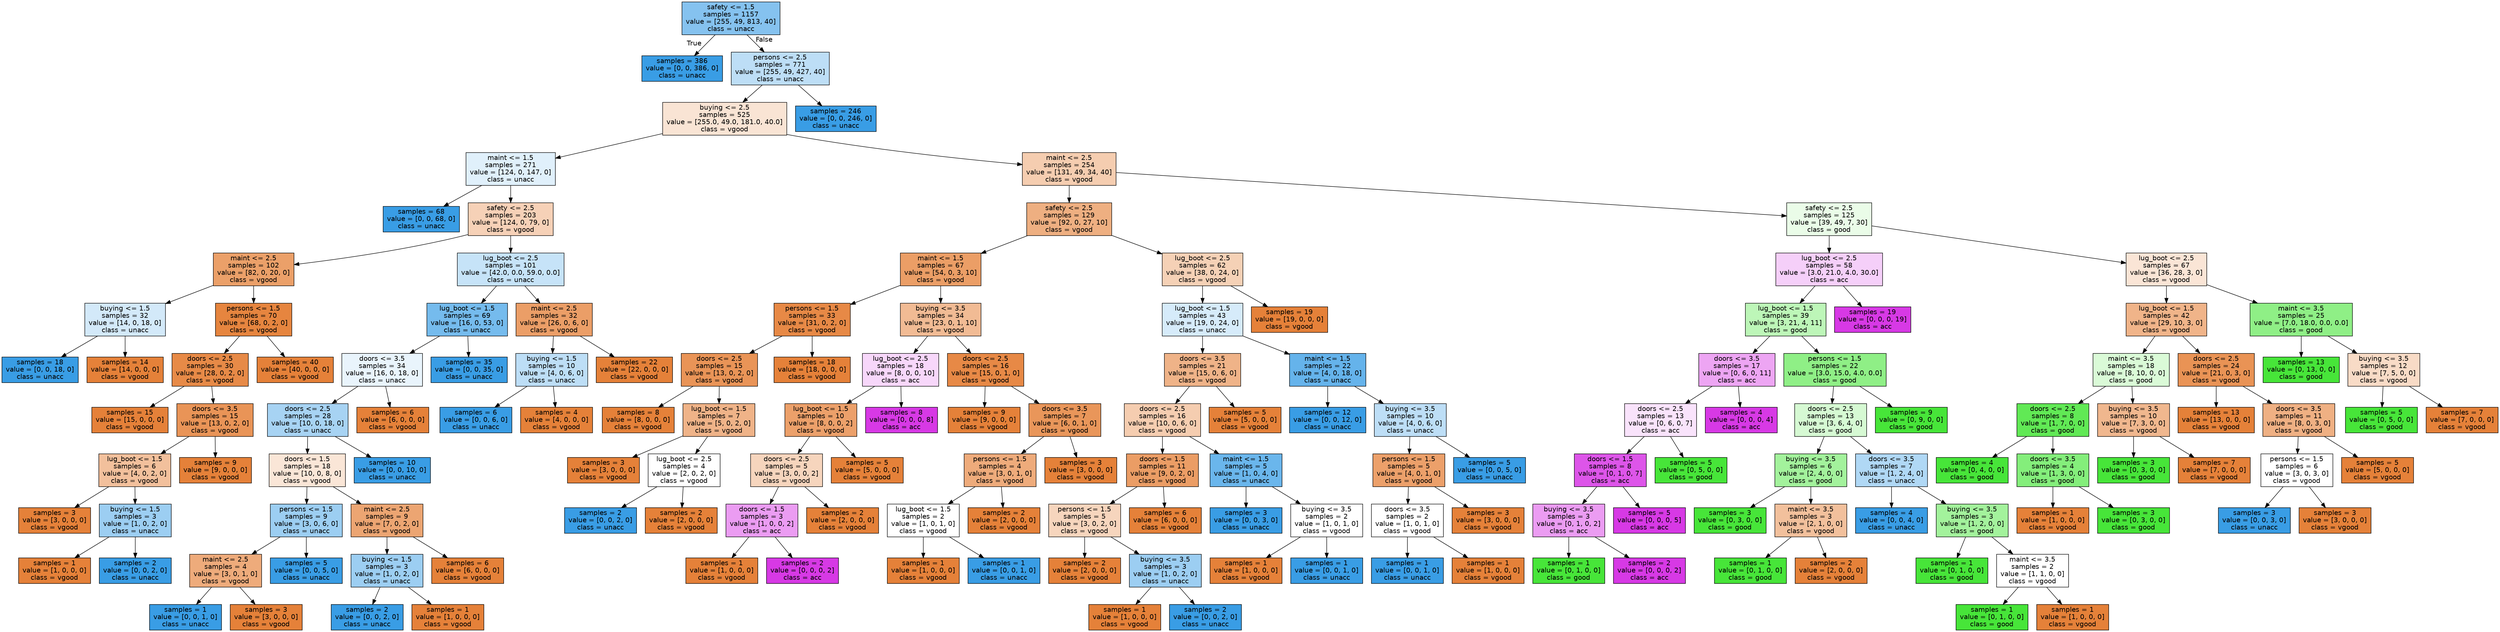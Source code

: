 digraph Tree {
node [shape=box, style="filled", color="black", fontname="helvetica"] ;
edge [fontname="helvetica"] ;
0 [label="safety <= 1.5\nsamples = 1157\nvalue = [255, 49, 813, 40]\nclass = unacc", fillcolor="#85c2ef"] ;
1 [label="samples = 386\nvalue = [0, 0, 386, 0]\nclass = unacc", fillcolor="#399de5"] ;
0 -> 1 [labeldistance=2.5, labelangle=45, headlabel="True"] ;
2 [label="persons <= 2.5\nsamples = 771\nvalue = [255, 49, 427, 40]\nclass = unacc", fillcolor="#bddef6"] ;
0 -> 2 [labeldistance=2.5, labelangle=-45, headlabel="False"] ;
3 [label="buying <= 2.5\nsamples = 525\nvalue = [255.0, 49.0, 181.0, 40.0]\nclass = vgood", fillcolor="#f9e4d4"] ;
2 -> 3 ;
4 [label="maint <= 1.5\nsamples = 271\nvalue = [124, 0, 147, 0]\nclass = unacc", fillcolor="#e0f0fb"] ;
3 -> 4 ;
5 [label="samples = 68\nvalue = [0, 0, 68, 0]\nclass = unacc", fillcolor="#399de5"] ;
4 -> 5 ;
6 [label="safety <= 2.5\nsamples = 203\nvalue = [124, 0, 79, 0]\nclass = vgood", fillcolor="#f6d1b7"] ;
4 -> 6 ;
7 [label="maint <= 2.5\nsamples = 102\nvalue = [82, 0, 20, 0]\nclass = vgood", fillcolor="#eba069"] ;
6 -> 7 ;
8 [label="buying <= 1.5\nsamples = 32\nvalue = [14, 0, 18, 0]\nclass = unacc", fillcolor="#d3e9f9"] ;
7 -> 8 ;
9 [label="samples = 18\nvalue = [0, 0, 18, 0]\nclass = unacc", fillcolor="#399de5"] ;
8 -> 9 ;
10 [label="samples = 14\nvalue = [14, 0, 0, 0]\nclass = vgood", fillcolor="#e58139"] ;
8 -> 10 ;
11 [label="persons <= 1.5\nsamples = 70\nvalue = [68, 0, 2, 0]\nclass = vgood", fillcolor="#e6853f"] ;
7 -> 11 ;
12 [label="doors <= 2.5\nsamples = 30\nvalue = [28, 0, 2, 0]\nclass = vgood", fillcolor="#e78a47"] ;
11 -> 12 ;
13 [label="samples = 15\nvalue = [15, 0, 0, 0]\nclass = vgood", fillcolor="#e58139"] ;
12 -> 13 ;
14 [label="doors <= 3.5\nsamples = 15\nvalue = [13, 0, 2, 0]\nclass = vgood", fillcolor="#e99457"] ;
12 -> 14 ;
15 [label="lug_boot <= 1.5\nsamples = 6\nvalue = [4, 0, 2, 0]\nclass = vgood", fillcolor="#f2c09c"] ;
14 -> 15 ;
16 [label="samples = 3\nvalue = [3, 0, 0, 0]\nclass = vgood", fillcolor="#e58139"] ;
15 -> 16 ;
17 [label="buying <= 1.5\nsamples = 3\nvalue = [1, 0, 2, 0]\nclass = unacc", fillcolor="#9ccef2"] ;
15 -> 17 ;
18 [label="samples = 1\nvalue = [1, 0, 0, 0]\nclass = vgood", fillcolor="#e58139"] ;
17 -> 18 ;
19 [label="samples = 2\nvalue = [0, 0, 2, 0]\nclass = unacc", fillcolor="#399de5"] ;
17 -> 19 ;
20 [label="samples = 9\nvalue = [9, 0, 0, 0]\nclass = vgood", fillcolor="#e58139"] ;
14 -> 20 ;
21 [label="samples = 40\nvalue = [40, 0, 0, 0]\nclass = vgood", fillcolor="#e58139"] ;
11 -> 21 ;
22 [label="lug_boot <= 2.5\nsamples = 101\nvalue = [42.0, 0.0, 59.0, 0.0]\nclass = unacc", fillcolor="#c6e3f8"] ;
6 -> 22 ;
23 [label="lug_boot <= 1.5\nsamples = 69\nvalue = [16, 0, 53, 0]\nclass = unacc", fillcolor="#75bbed"] ;
22 -> 23 ;
24 [label="doors <= 3.5\nsamples = 34\nvalue = [16, 0, 18, 0]\nclass = unacc", fillcolor="#e9f4fc"] ;
23 -> 24 ;
25 [label="doors <= 2.5\nsamples = 28\nvalue = [10, 0, 18, 0]\nclass = unacc", fillcolor="#a7d3f3"] ;
24 -> 25 ;
26 [label="doors <= 1.5\nsamples = 18\nvalue = [10, 0, 8, 0]\nclass = vgood", fillcolor="#fae6d7"] ;
25 -> 26 ;
27 [label="persons <= 1.5\nsamples = 9\nvalue = [3, 0, 6, 0]\nclass = unacc", fillcolor="#9ccef2"] ;
26 -> 27 ;
28 [label="maint <= 2.5\nsamples = 4\nvalue = [3, 0, 1, 0]\nclass = vgood", fillcolor="#eeab7b"] ;
27 -> 28 ;
29 [label="samples = 1\nvalue = [0, 0, 1, 0]\nclass = unacc", fillcolor="#399de5"] ;
28 -> 29 ;
30 [label="samples = 3\nvalue = [3, 0, 0, 0]\nclass = vgood", fillcolor="#e58139"] ;
28 -> 30 ;
31 [label="samples = 5\nvalue = [0, 0, 5, 0]\nclass = unacc", fillcolor="#399de5"] ;
27 -> 31 ;
32 [label="maint <= 2.5\nsamples = 9\nvalue = [7, 0, 2, 0]\nclass = vgood", fillcolor="#eca572"] ;
26 -> 32 ;
33 [label="buying <= 1.5\nsamples = 3\nvalue = [1, 0, 2, 0]\nclass = unacc", fillcolor="#9ccef2"] ;
32 -> 33 ;
34 [label="samples = 2\nvalue = [0, 0, 2, 0]\nclass = unacc", fillcolor="#399de5"] ;
33 -> 34 ;
35 [label="samples = 1\nvalue = [1, 0, 0, 0]\nclass = vgood", fillcolor="#e58139"] ;
33 -> 35 ;
36 [label="samples = 6\nvalue = [6, 0, 0, 0]\nclass = vgood", fillcolor="#e58139"] ;
32 -> 36 ;
37 [label="samples = 10\nvalue = [0, 0, 10, 0]\nclass = unacc", fillcolor="#399de5"] ;
25 -> 37 ;
38 [label="samples = 6\nvalue = [6, 0, 0, 0]\nclass = vgood", fillcolor="#e58139"] ;
24 -> 38 ;
39 [label="samples = 35\nvalue = [0, 0, 35, 0]\nclass = unacc", fillcolor="#399de5"] ;
23 -> 39 ;
40 [label="maint <= 2.5\nsamples = 32\nvalue = [26, 0, 6, 0]\nclass = vgood", fillcolor="#eb9e67"] ;
22 -> 40 ;
41 [label="buying <= 1.5\nsamples = 10\nvalue = [4, 0, 6, 0]\nclass = unacc", fillcolor="#bddef6"] ;
40 -> 41 ;
42 [label="samples = 6\nvalue = [0, 0, 6, 0]\nclass = unacc", fillcolor="#399de5"] ;
41 -> 42 ;
43 [label="samples = 4\nvalue = [4, 0, 0, 0]\nclass = vgood", fillcolor="#e58139"] ;
41 -> 43 ;
44 [label="samples = 22\nvalue = [22, 0, 0, 0]\nclass = vgood", fillcolor="#e58139"] ;
40 -> 44 ;
45 [label="maint <= 2.5\nsamples = 254\nvalue = [131, 49, 34, 40]\nclass = vgood", fillcolor="#f5cdb0"] ;
3 -> 45 ;
46 [label="safety <= 2.5\nsamples = 129\nvalue = [92, 0, 27, 10]\nclass = vgood", fillcolor="#eeaf81"] ;
45 -> 46 ;
47 [label="maint <= 1.5\nsamples = 67\nvalue = [54, 0, 3, 10]\nclass = vgood", fillcolor="#eb9e66"] ;
46 -> 47 ;
48 [label="persons <= 1.5\nsamples = 33\nvalue = [31, 0, 2, 0]\nclass = vgood", fillcolor="#e78946"] ;
47 -> 48 ;
49 [label="doors <= 2.5\nsamples = 15\nvalue = [13, 0, 2, 0]\nclass = vgood", fillcolor="#e99457"] ;
48 -> 49 ;
50 [label="samples = 8\nvalue = [8, 0, 0, 0]\nclass = vgood", fillcolor="#e58139"] ;
49 -> 50 ;
51 [label="lug_boot <= 1.5\nsamples = 7\nvalue = [5, 0, 2, 0]\nclass = vgood", fillcolor="#efb388"] ;
49 -> 51 ;
52 [label="samples = 3\nvalue = [3, 0, 0, 0]\nclass = vgood", fillcolor="#e58139"] ;
51 -> 52 ;
53 [label="lug_boot <= 2.5\nsamples = 4\nvalue = [2, 0, 2, 0]\nclass = vgood", fillcolor="#ffffff"] ;
51 -> 53 ;
54 [label="samples = 2\nvalue = [0, 0, 2, 0]\nclass = unacc", fillcolor="#399de5"] ;
53 -> 54 ;
55 [label="samples = 2\nvalue = [2, 0, 0, 0]\nclass = vgood", fillcolor="#e58139"] ;
53 -> 55 ;
56 [label="samples = 18\nvalue = [18, 0, 0, 0]\nclass = vgood", fillcolor="#e58139"] ;
48 -> 56 ;
57 [label="buying <= 3.5\nsamples = 34\nvalue = [23, 0, 1, 10]\nclass = vgood", fillcolor="#f1bb94"] ;
47 -> 57 ;
58 [label="lug_boot <= 2.5\nsamples = 18\nvalue = [8, 0, 0, 10]\nclass = acc", fillcolor="#f7d7fa"] ;
57 -> 58 ;
59 [label="lug_boot <= 1.5\nsamples = 10\nvalue = [8, 0, 0, 2]\nclass = vgood", fillcolor="#eca06a"] ;
58 -> 59 ;
60 [label="doors <= 2.5\nsamples = 5\nvalue = [3, 0, 0, 2]\nclass = vgood", fillcolor="#f6d5bd"] ;
59 -> 60 ;
61 [label="doors <= 1.5\nsamples = 3\nvalue = [1, 0, 0, 2]\nclass = acc", fillcolor="#eb9cf2"] ;
60 -> 61 ;
62 [label="samples = 1\nvalue = [1, 0, 0, 0]\nclass = vgood", fillcolor="#e58139"] ;
61 -> 62 ;
63 [label="samples = 2\nvalue = [0, 0, 0, 2]\nclass = acc", fillcolor="#d739e5"] ;
61 -> 63 ;
64 [label="samples = 2\nvalue = [2, 0, 0, 0]\nclass = vgood", fillcolor="#e58139"] ;
60 -> 64 ;
65 [label="samples = 5\nvalue = [5, 0, 0, 0]\nclass = vgood", fillcolor="#e58139"] ;
59 -> 65 ;
66 [label="samples = 8\nvalue = [0, 0, 0, 8]\nclass = acc", fillcolor="#d739e5"] ;
58 -> 66 ;
67 [label="doors <= 2.5\nsamples = 16\nvalue = [15, 0, 1, 0]\nclass = vgood", fillcolor="#e78946"] ;
57 -> 67 ;
68 [label="samples = 9\nvalue = [9, 0, 0, 0]\nclass = vgood", fillcolor="#e58139"] ;
67 -> 68 ;
69 [label="doors <= 3.5\nsamples = 7\nvalue = [6, 0, 1, 0]\nclass = vgood", fillcolor="#e9965a"] ;
67 -> 69 ;
70 [label="persons <= 1.5\nsamples = 4\nvalue = [3, 0, 1, 0]\nclass = vgood", fillcolor="#eeab7b"] ;
69 -> 70 ;
71 [label="lug_boot <= 1.5\nsamples = 2\nvalue = [1, 0, 1, 0]\nclass = vgood", fillcolor="#ffffff"] ;
70 -> 71 ;
72 [label="samples = 1\nvalue = [1, 0, 0, 0]\nclass = vgood", fillcolor="#e58139"] ;
71 -> 72 ;
73 [label="samples = 1\nvalue = [0, 0, 1, 0]\nclass = unacc", fillcolor="#399de5"] ;
71 -> 73 ;
74 [label="samples = 2\nvalue = [2, 0, 0, 0]\nclass = vgood", fillcolor="#e58139"] ;
70 -> 74 ;
75 [label="samples = 3\nvalue = [3, 0, 0, 0]\nclass = vgood", fillcolor="#e58139"] ;
69 -> 75 ;
76 [label="lug_boot <= 2.5\nsamples = 62\nvalue = [38, 0, 24, 0]\nclass = vgood", fillcolor="#f5d1b6"] ;
46 -> 76 ;
77 [label="lug_boot <= 1.5\nsamples = 43\nvalue = [19, 0, 24, 0]\nclass = unacc", fillcolor="#d6ebfa"] ;
76 -> 77 ;
78 [label="doors <= 3.5\nsamples = 21\nvalue = [15, 0, 6, 0]\nclass = vgood", fillcolor="#efb388"] ;
77 -> 78 ;
79 [label="doors <= 2.5\nsamples = 16\nvalue = [10, 0, 6, 0]\nclass = vgood", fillcolor="#f5cdb0"] ;
78 -> 79 ;
80 [label="doors <= 1.5\nsamples = 11\nvalue = [9, 0, 2, 0]\nclass = vgood", fillcolor="#eb9d65"] ;
79 -> 80 ;
81 [label="persons <= 1.5\nsamples = 5\nvalue = [3, 0, 2, 0]\nclass = vgood", fillcolor="#f6d5bd"] ;
80 -> 81 ;
82 [label="samples = 2\nvalue = [2, 0, 0, 0]\nclass = vgood", fillcolor="#e58139"] ;
81 -> 82 ;
83 [label="buying <= 3.5\nsamples = 3\nvalue = [1, 0, 2, 0]\nclass = unacc", fillcolor="#9ccef2"] ;
81 -> 83 ;
84 [label="samples = 1\nvalue = [1, 0, 0, 0]\nclass = vgood", fillcolor="#e58139"] ;
83 -> 84 ;
85 [label="samples = 2\nvalue = [0, 0, 2, 0]\nclass = unacc", fillcolor="#399de5"] ;
83 -> 85 ;
86 [label="samples = 6\nvalue = [6, 0, 0, 0]\nclass = vgood", fillcolor="#e58139"] ;
80 -> 86 ;
87 [label="maint <= 1.5\nsamples = 5\nvalue = [1, 0, 4, 0]\nclass = unacc", fillcolor="#6ab6ec"] ;
79 -> 87 ;
88 [label="samples = 3\nvalue = [0, 0, 3, 0]\nclass = unacc", fillcolor="#399de5"] ;
87 -> 88 ;
89 [label="buying <= 3.5\nsamples = 2\nvalue = [1, 0, 1, 0]\nclass = vgood", fillcolor="#ffffff"] ;
87 -> 89 ;
90 [label="samples = 1\nvalue = [1, 0, 0, 0]\nclass = vgood", fillcolor="#e58139"] ;
89 -> 90 ;
91 [label="samples = 1\nvalue = [0, 0, 1, 0]\nclass = unacc", fillcolor="#399de5"] ;
89 -> 91 ;
92 [label="samples = 5\nvalue = [5, 0, 0, 0]\nclass = vgood", fillcolor="#e58139"] ;
78 -> 92 ;
93 [label="maint <= 1.5\nsamples = 22\nvalue = [4, 0, 18, 0]\nclass = unacc", fillcolor="#65b3eb"] ;
77 -> 93 ;
94 [label="samples = 12\nvalue = [0, 0, 12, 0]\nclass = unacc", fillcolor="#399de5"] ;
93 -> 94 ;
95 [label="buying <= 3.5\nsamples = 10\nvalue = [4, 0, 6, 0]\nclass = unacc", fillcolor="#bddef6"] ;
93 -> 95 ;
96 [label="persons <= 1.5\nsamples = 5\nvalue = [4, 0, 1, 0]\nclass = vgood", fillcolor="#eca06a"] ;
95 -> 96 ;
97 [label="doors <= 3.5\nsamples = 2\nvalue = [1, 0, 1, 0]\nclass = vgood", fillcolor="#ffffff"] ;
96 -> 97 ;
98 [label="samples = 1\nvalue = [0, 0, 1, 0]\nclass = unacc", fillcolor="#399de5"] ;
97 -> 98 ;
99 [label="samples = 1\nvalue = [1, 0, 0, 0]\nclass = vgood", fillcolor="#e58139"] ;
97 -> 99 ;
100 [label="samples = 3\nvalue = [3, 0, 0, 0]\nclass = vgood", fillcolor="#e58139"] ;
96 -> 100 ;
101 [label="samples = 5\nvalue = [0, 0, 5, 0]\nclass = unacc", fillcolor="#399de5"] ;
95 -> 101 ;
102 [label="samples = 19\nvalue = [19, 0, 0, 0]\nclass = vgood", fillcolor="#e58139"] ;
76 -> 102 ;
103 [label="safety <= 2.5\nsamples = 125\nvalue = [39, 49, 7, 30]\nclass = good", fillcolor="#eafce8"] ;
45 -> 103 ;
104 [label="lug_boot <= 2.5\nsamples = 58\nvalue = [3.0, 21.0, 4.0, 30.0]\nclass = acc", fillcolor="#f5cff9"] ;
103 -> 104 ;
105 [label="lug_boot <= 1.5\nsamples = 39\nvalue = [3, 21, 4, 11]\nclass = good", fillcolor="#bdf6b8"] ;
104 -> 105 ;
106 [label="doors <= 3.5\nsamples = 17\nvalue = [0, 6, 0, 11]\nclass = acc", fillcolor="#eda5f3"] ;
105 -> 106 ;
107 [label="doors <= 2.5\nsamples = 13\nvalue = [0, 6, 0, 7]\nclass = acc", fillcolor="#f9e3fb"] ;
106 -> 107 ;
108 [label="doors <= 1.5\nsamples = 8\nvalue = [0, 1, 0, 7]\nclass = acc", fillcolor="#dd55e9"] ;
107 -> 108 ;
109 [label="buying <= 3.5\nsamples = 3\nvalue = [0, 1, 0, 2]\nclass = acc", fillcolor="#eb9cf2"] ;
108 -> 109 ;
110 [label="samples = 1\nvalue = [0, 1, 0, 0]\nclass = good", fillcolor="#47e539"] ;
109 -> 110 ;
111 [label="samples = 2\nvalue = [0, 0, 0, 2]\nclass = acc", fillcolor="#d739e5"] ;
109 -> 111 ;
112 [label="samples = 5\nvalue = [0, 0, 0, 5]\nclass = acc", fillcolor="#d739e5"] ;
108 -> 112 ;
113 [label="samples = 5\nvalue = [0, 5, 0, 0]\nclass = good", fillcolor="#47e539"] ;
107 -> 113 ;
114 [label="samples = 4\nvalue = [0, 0, 0, 4]\nclass = acc", fillcolor="#d739e5"] ;
106 -> 114 ;
115 [label="persons <= 1.5\nsamples = 22\nvalue = [3.0, 15.0, 4.0, 0.0]\nclass = good", fillcolor="#8fef86"] ;
105 -> 115 ;
116 [label="doors <= 2.5\nsamples = 13\nvalue = [3, 6, 4, 0]\nclass = good", fillcolor="#d6f9d3"] ;
115 -> 116 ;
117 [label="buying <= 3.5\nsamples = 6\nvalue = [2, 4, 0, 0]\nclass = good", fillcolor="#a3f29c"] ;
116 -> 117 ;
118 [label="samples = 3\nvalue = [0, 3, 0, 0]\nclass = good", fillcolor="#47e539"] ;
117 -> 118 ;
119 [label="maint <= 3.5\nsamples = 3\nvalue = [2, 1, 0, 0]\nclass = vgood", fillcolor="#f2c09c"] ;
117 -> 119 ;
120 [label="samples = 1\nvalue = [0, 1, 0, 0]\nclass = good", fillcolor="#47e539"] ;
119 -> 120 ;
121 [label="samples = 2\nvalue = [2, 0, 0, 0]\nclass = vgood", fillcolor="#e58139"] ;
119 -> 121 ;
122 [label="doors <= 3.5\nsamples = 7\nvalue = [1, 2, 4, 0]\nclass = unacc", fillcolor="#b0d8f5"] ;
116 -> 122 ;
123 [label="samples = 4\nvalue = [0, 0, 4, 0]\nclass = unacc", fillcolor="#399de5"] ;
122 -> 123 ;
124 [label="buying <= 3.5\nsamples = 3\nvalue = [1, 2, 0, 0]\nclass = good", fillcolor="#a3f29c"] ;
122 -> 124 ;
125 [label="samples = 1\nvalue = [0, 1, 0, 0]\nclass = good", fillcolor="#47e539"] ;
124 -> 125 ;
126 [label="maint <= 3.5\nsamples = 2\nvalue = [1, 1, 0, 0]\nclass = vgood", fillcolor="#ffffff"] ;
124 -> 126 ;
127 [label="samples = 1\nvalue = [0, 1, 0, 0]\nclass = good", fillcolor="#47e539"] ;
126 -> 127 ;
128 [label="samples = 1\nvalue = [1, 0, 0, 0]\nclass = vgood", fillcolor="#e58139"] ;
126 -> 128 ;
129 [label="samples = 9\nvalue = [0, 9, 0, 0]\nclass = good", fillcolor="#47e539"] ;
115 -> 129 ;
130 [label="samples = 19\nvalue = [0, 0, 0, 19]\nclass = acc", fillcolor="#d739e5"] ;
104 -> 130 ;
131 [label="lug_boot <= 2.5\nsamples = 67\nvalue = [36, 28, 3, 0]\nclass = vgood", fillcolor="#fae5d6"] ;
103 -> 131 ;
132 [label="lug_boot <= 1.5\nsamples = 42\nvalue = [29, 10, 3, 0]\nclass = vgood", fillcolor="#f0b489"] ;
131 -> 132 ;
133 [label="maint <= 3.5\nsamples = 18\nvalue = [8, 10, 0, 0]\nclass = good", fillcolor="#dafad7"] ;
132 -> 133 ;
134 [label="doors <= 2.5\nsamples = 8\nvalue = [1, 7, 0, 0]\nclass = good", fillcolor="#61e955"] ;
133 -> 134 ;
135 [label="samples = 4\nvalue = [0, 4, 0, 0]\nclass = good", fillcolor="#47e539"] ;
134 -> 135 ;
136 [label="doors <= 3.5\nsamples = 4\nvalue = [1, 3, 0, 0]\nclass = good", fillcolor="#84ee7b"] ;
134 -> 136 ;
137 [label="samples = 1\nvalue = [1, 0, 0, 0]\nclass = vgood", fillcolor="#e58139"] ;
136 -> 137 ;
138 [label="samples = 3\nvalue = [0, 3, 0, 0]\nclass = good", fillcolor="#47e539"] ;
136 -> 138 ;
139 [label="buying <= 3.5\nsamples = 10\nvalue = [7, 3, 0, 0]\nclass = vgood", fillcolor="#f0b78e"] ;
133 -> 139 ;
140 [label="samples = 3\nvalue = [0, 3, 0, 0]\nclass = good", fillcolor="#47e539"] ;
139 -> 140 ;
141 [label="samples = 7\nvalue = [7, 0, 0, 0]\nclass = vgood", fillcolor="#e58139"] ;
139 -> 141 ;
142 [label="doors <= 2.5\nsamples = 24\nvalue = [21, 0, 3, 0]\nclass = vgood", fillcolor="#e99355"] ;
132 -> 142 ;
143 [label="samples = 13\nvalue = [13, 0, 0, 0]\nclass = vgood", fillcolor="#e58139"] ;
142 -> 143 ;
144 [label="doors <= 3.5\nsamples = 11\nvalue = [8, 0, 3, 0]\nclass = vgood", fillcolor="#efb083"] ;
142 -> 144 ;
145 [label="persons <= 1.5\nsamples = 6\nvalue = [3, 0, 3, 0]\nclass = vgood", fillcolor="#ffffff"] ;
144 -> 145 ;
146 [label="samples = 3\nvalue = [0, 0, 3, 0]\nclass = unacc", fillcolor="#399de5"] ;
145 -> 146 ;
147 [label="samples = 3\nvalue = [3, 0, 0, 0]\nclass = vgood", fillcolor="#e58139"] ;
145 -> 147 ;
148 [label="samples = 5\nvalue = [5, 0, 0, 0]\nclass = vgood", fillcolor="#e58139"] ;
144 -> 148 ;
149 [label="maint <= 3.5\nsamples = 25\nvalue = [7.0, 18.0, 0.0, 0.0]\nclass = good", fillcolor="#8fef86"] ;
131 -> 149 ;
150 [label="samples = 13\nvalue = [0, 13, 0, 0]\nclass = good", fillcolor="#47e539"] ;
149 -> 150 ;
151 [label="buying <= 3.5\nsamples = 12\nvalue = [7, 5, 0, 0]\nclass = vgood", fillcolor="#f8dbc6"] ;
149 -> 151 ;
152 [label="samples = 5\nvalue = [0, 5, 0, 0]\nclass = good", fillcolor="#47e539"] ;
151 -> 152 ;
153 [label="samples = 7\nvalue = [7, 0, 0, 0]\nclass = vgood", fillcolor="#e58139"] ;
151 -> 153 ;
154 [label="samples = 246\nvalue = [0, 0, 246, 0]\nclass = unacc", fillcolor="#399de5"] ;
2 -> 154 ;
}